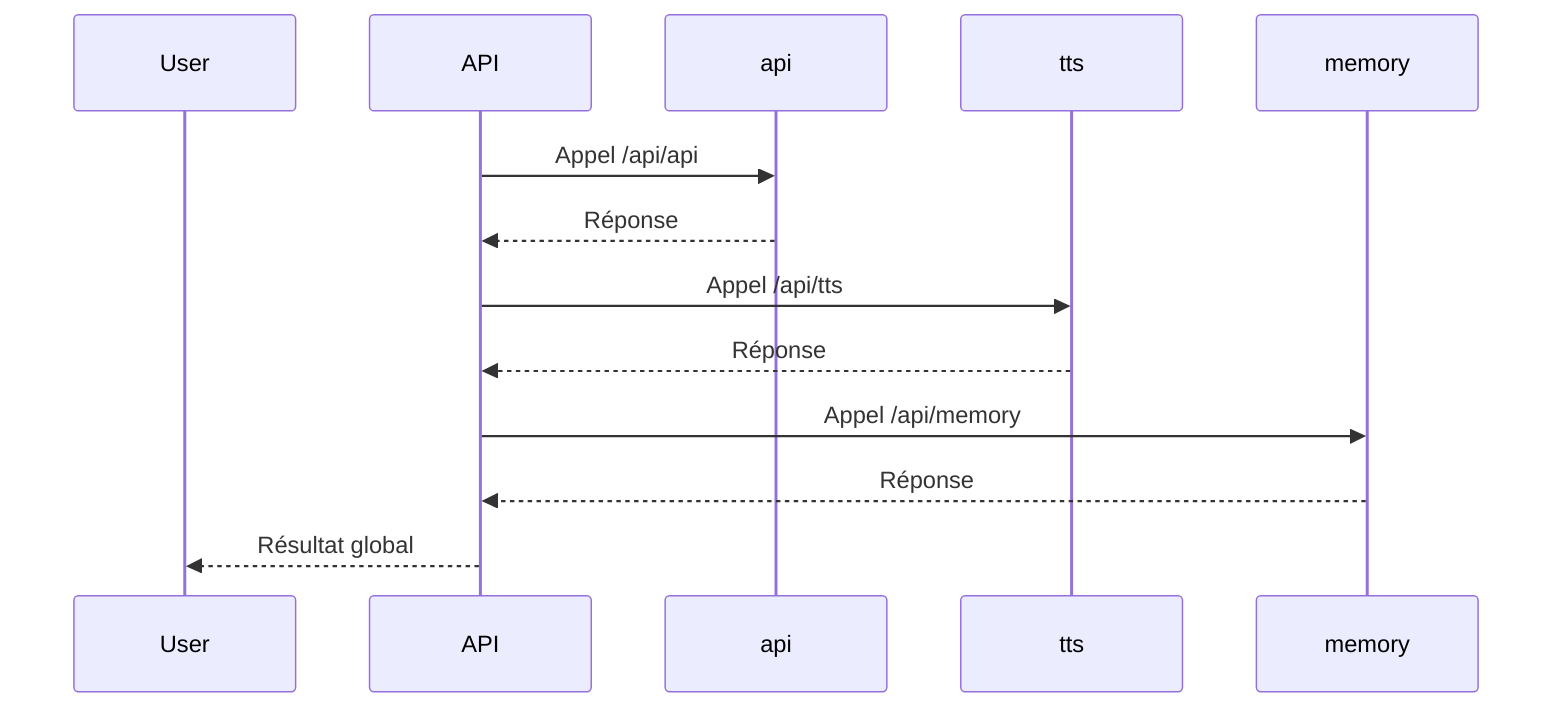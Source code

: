 sequenceDiagram
    participant User
    participant API
    API->>api: Appel /api/api
    api-->>API: Réponse
    API->>tts: Appel /api/tts
    tts-->>API: Réponse
    API->>memory: Appel /api/memory
    memory-->>API: Réponse
    API-->>User: Résultat global